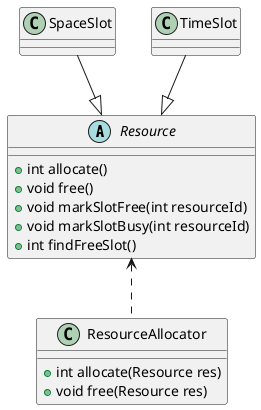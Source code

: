 @startuml


abstract Resource
Resource <.. ResourceAllocator
ResourceAllocator : +int allocate(Resource res)
ResourceAllocator : +void free(Resource res)

Resource :    +int allocate()

Resource :    +void free()

Resource :    +void markSlotFree(int resourceId)

Resource :   +void markSlotBusy(int resourceId)

Resource :    +int findFreeSlot()
class SpaceSlot
class TimeSlot
SpaceSlot --|> Resource
TimeSlot --|> Resource
@enduml